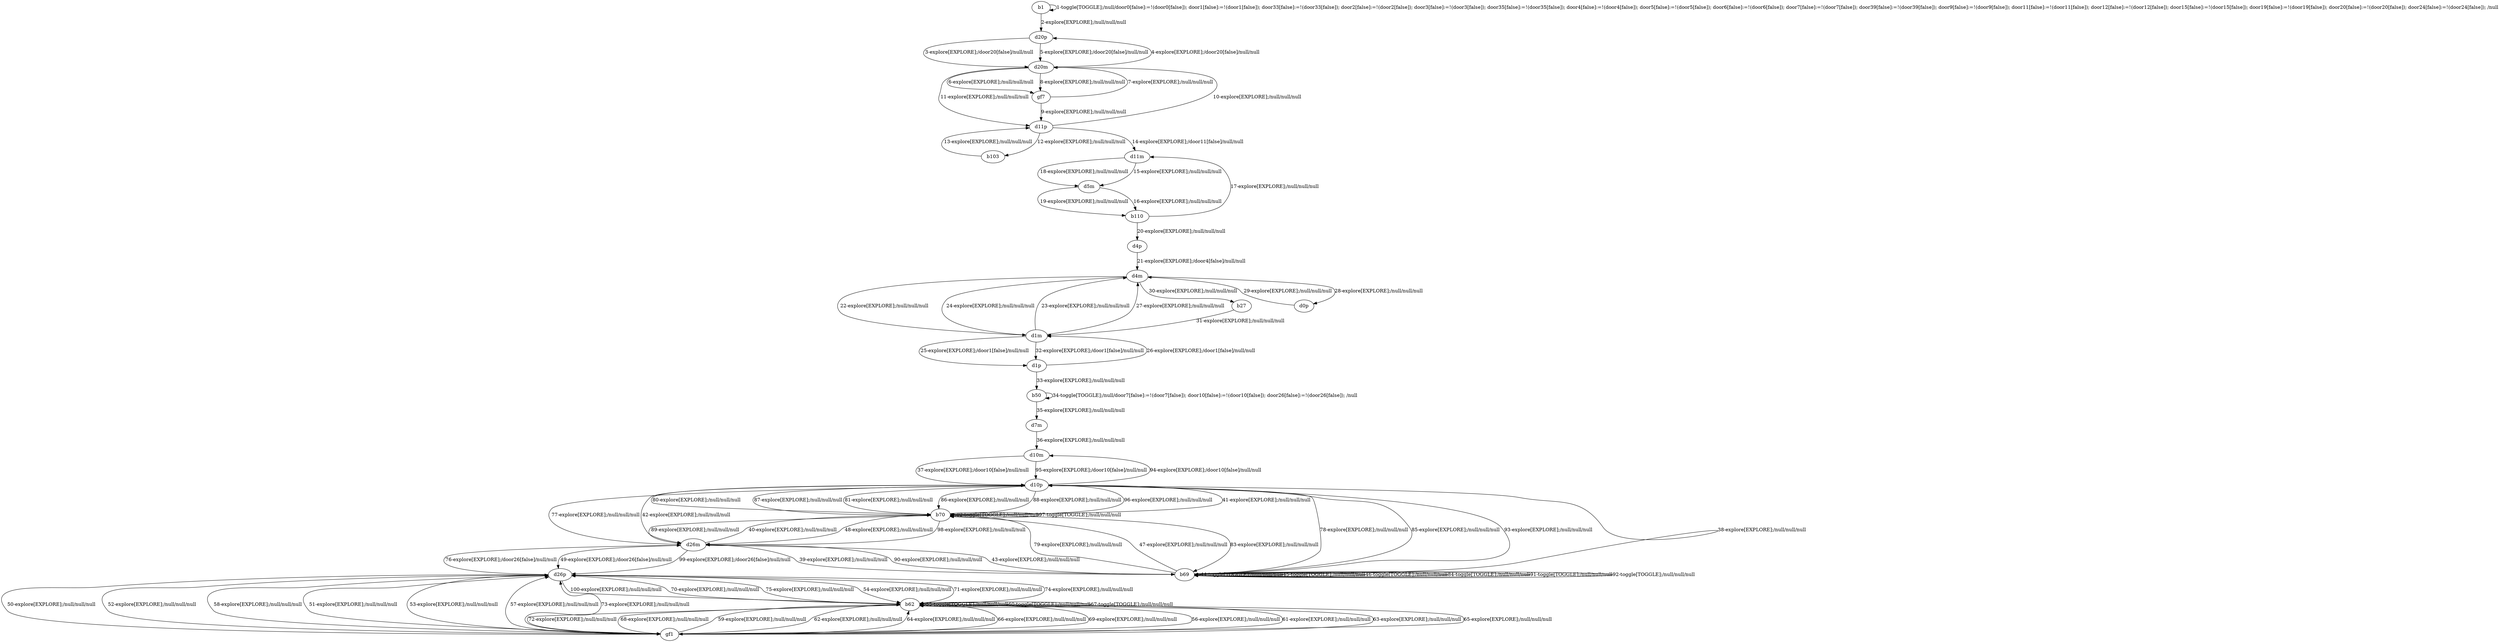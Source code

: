 # Total number of goals covered by this test: 25
# b69 --> d10p
# b70 --> d26m
# d10p --> d10m
# d26m --> b70
# b70 --> d10p
# d10p --> d26m
# b70 --> b69
# d26p --> b62
# gf1 --> d26p
# gf1 --> b62
# d26m --> d26p
# b62 --> gf1
# d10p --> b70
# b69 --> b69
# d26p --> gf1
# b70 --> b70
# d10p --> b69
# b69 --> d26m
# d26p --> d26m
# d10m --> d10p
# d26m --> b69
# b62 --> d26p
# b69 --> b70
# d26m --> d10p
# b62 --> b62

digraph g {
"b1" -> "b1" [label = "1-toggle[TOGGLE];/null/door0[false]:=!(door0[false]); door1[false]:=!(door1[false]); door33[false]:=!(door33[false]); door2[false]:=!(door2[false]); door3[false]:=!(door3[false]); door35[false]:=!(door35[false]); door4[false]:=!(door4[false]); door5[false]:=!(door5[false]); door6[false]:=!(door6[false]); door7[false]:=!(door7[false]); door39[false]:=!(door39[false]); door9[false]:=!(door9[false]); door11[false]:=!(door11[false]); door12[false]:=!(door12[false]); door15[false]:=!(door15[false]); door19[false]:=!(door19[false]); door20[false]:=!(door20[false]); door24[false]:=!(door24[false]); /null"];
"b1" -> "d20p" [label = "2-explore[EXPLORE];/null/null/null"];
"d20p" -> "d20m" [label = "3-explore[EXPLORE];/door20[false]/null/null"];
"d20m" -> "d20p" [label = "4-explore[EXPLORE];/door20[false]/null/null"];
"d20p" -> "d20m" [label = "5-explore[EXPLORE];/door20[false]/null/null"];
"d20m" -> "gf7" [label = "6-explore[EXPLORE];/null/null/null"];
"gf7" -> "d20m" [label = "7-explore[EXPLORE];/null/null/null"];
"d20m" -> "gf7" [label = "8-explore[EXPLORE];/null/null/null"];
"gf7" -> "d11p" [label = "9-explore[EXPLORE];/null/null/null"];
"d11p" -> "d20m" [label = "10-explore[EXPLORE];/null/null/null"];
"d20m" -> "d11p" [label = "11-explore[EXPLORE];/null/null/null"];
"d11p" -> "b103" [label = "12-explore[EXPLORE];/null/null/null"];
"b103" -> "d11p" [label = "13-explore[EXPLORE];/null/null/null"];
"d11p" -> "d11m" [label = "14-explore[EXPLORE];/door11[false]/null/null"];
"d11m" -> "d5m" [label = "15-explore[EXPLORE];/null/null/null"];
"d5m" -> "b110" [label = "16-explore[EXPLORE];/null/null/null"];
"b110" -> "d11m" [label = "17-explore[EXPLORE];/null/null/null"];
"d11m" -> "d5m" [label = "18-explore[EXPLORE];/null/null/null"];
"d5m" -> "b110" [label = "19-explore[EXPLORE];/null/null/null"];
"b110" -> "d4p" [label = "20-explore[EXPLORE];/null/null/null"];
"d4p" -> "d4m" [label = "21-explore[EXPLORE];/door4[false]/null/null"];
"d4m" -> "d1m" [label = "22-explore[EXPLORE];/null/null/null"];
"d1m" -> "d4m" [label = "23-explore[EXPLORE];/null/null/null"];
"d4m" -> "d1m" [label = "24-explore[EXPLORE];/null/null/null"];
"d1m" -> "d1p" [label = "25-explore[EXPLORE];/door1[false]/null/null"];
"d1p" -> "d1m" [label = "26-explore[EXPLORE];/door1[false]/null/null"];
"d1m" -> "d4m" [label = "27-explore[EXPLORE];/null/null/null"];
"d4m" -> "d0p" [label = "28-explore[EXPLORE];/null/null/null"];
"d0p" -> "d4m" [label = "29-explore[EXPLORE];/null/null/null"];
"d4m" -> "b27" [label = "30-explore[EXPLORE];/null/null/null"];
"b27" -> "d1m" [label = "31-explore[EXPLORE];/null/null/null"];
"d1m" -> "d1p" [label = "32-explore[EXPLORE];/door1[false]/null/null"];
"d1p" -> "b50" [label = "33-explore[EXPLORE];/null/null/null"];
"b50" -> "b50" [label = "34-toggle[TOGGLE];/null/door7[false]:=!(door7[false]); door10[false]:=!(door10[false]); door26[false]:=!(door26[false]); /null"];
"b50" -> "d7m" [label = "35-explore[EXPLORE];/null/null/null"];
"d7m" -> "d10m" [label = "36-explore[EXPLORE];/null/null/null"];
"d10m" -> "d10p" [label = "37-explore[EXPLORE];/door10[false]/null/null"];
"d10p" -> "b69" [label = "38-explore[EXPLORE];/null/null/null"];
"b69" -> "d26m" [label = "39-explore[EXPLORE];/null/null/null"];
"d26m" -> "b70" [label = "40-explore[EXPLORE];/null/null/null"];
"b70" -> "d10p" [label = "41-explore[EXPLORE];/null/null/null"];
"d10p" -> "d26m" [label = "42-explore[EXPLORE];/null/null/null"];
"d26m" -> "b69" [label = "43-explore[EXPLORE];/null/null/null"];
"b69" -> "b69" [label = "44-toggle[TOGGLE];/null/null/null"];
"b69" -> "b69" [label = "45-toggle[TOGGLE];/null/null/null"];
"b69" -> "b69" [label = "46-toggle[TOGGLE];/null/null/null"];
"b69" -> "b70" [label = "47-explore[EXPLORE];/null/null/null"];
"b70" -> "d26m" [label = "48-explore[EXPLORE];/null/null/null"];
"d26m" -> "d26p" [label = "49-explore[EXPLORE];/door26[false]/null/null"];
"d26p" -> "gf1" [label = "50-explore[EXPLORE];/null/null/null"];
"gf1" -> "d26p" [label = "51-explore[EXPLORE];/null/null/null"];
"d26p" -> "gf1" [label = "52-explore[EXPLORE];/null/null/null"];
"gf1" -> "d26p" [label = "53-explore[EXPLORE];/null/null/null"];
"d26p" -> "b62" [label = "54-explore[EXPLORE];/null/null/null"];
"b62" -> "b62" [label = "55-toggle[TOGGLE];/null/null/null"];
"b62" -> "gf1" [label = "56-explore[EXPLORE];/null/null/null"];
"gf1" -> "d26p" [label = "57-explore[EXPLORE];/null/null/null"];
"d26p" -> "gf1" [label = "58-explore[EXPLORE];/null/null/null"];
"gf1" -> "b62" [label = "59-explore[EXPLORE];/null/null/null"];
"b62" -> "b62" [label = "60-toggle[TOGGLE];/null/null/null"];
"b62" -> "gf1" [label = "61-explore[EXPLORE];/null/null/null"];
"gf1" -> "b62" [label = "62-explore[EXPLORE];/null/null/null"];
"b62" -> "gf1" [label = "63-explore[EXPLORE];/null/null/null"];
"gf1" -> "b62" [label = "64-explore[EXPLORE];/null/null/null"];
"b62" -> "gf1" [label = "65-explore[EXPLORE];/null/null/null"];
"gf1" -> "b62" [label = "66-explore[EXPLORE];/null/null/null"];
"b62" -> "b62" [label = "67-toggle[TOGGLE];/null/null/null"];
"b62" -> "gf1" [label = "68-explore[EXPLORE];/null/null/null"];
"gf1" -> "b62" [label = "69-explore[EXPLORE];/null/null/null"];
"b62" -> "d26p" [label = "70-explore[EXPLORE];/null/null/null"];
"d26p" -> "b62" [label = "71-explore[EXPLORE];/null/null/null"];
"b62" -> "gf1" [label = "72-explore[EXPLORE];/null/null/null"];
"gf1" -> "d26p" [label = "73-explore[EXPLORE];/null/null/null"];
"d26p" -> "b62" [label = "74-explore[EXPLORE];/null/null/null"];
"b62" -> "d26p" [label = "75-explore[EXPLORE];/null/null/null"];
"d26p" -> "d26m" [label = "76-explore[EXPLORE];/door26[false]/null/null"];
"d26m" -> "d10p" [label = "77-explore[EXPLORE];/null/null/null"];
"d10p" -> "b69" [label = "78-explore[EXPLORE];/null/null/null"];
"b69" -> "b70" [label = "79-explore[EXPLORE];/null/null/null"];
"b70" -> "d10p" [label = "80-explore[EXPLORE];/null/null/null"];
"d10p" -> "b70" [label = "81-explore[EXPLORE];/null/null/null"];
"b70" -> "b70" [label = "82-toggle[TOGGLE];/null/null/null"];
"b70" -> "b69" [label = "83-explore[EXPLORE];/null/null/null"];
"b69" -> "b69" [label = "84-toggle[TOGGLE];/null/null/null"];
"b69" -> "d10p" [label = "85-explore[EXPLORE];/null/null/null"];
"d10p" -> "b70" [label = "86-explore[EXPLORE];/null/null/null"];
"b70" -> "d10p" [label = "87-explore[EXPLORE];/null/null/null"];
"d10p" -> "b70" [label = "88-explore[EXPLORE];/null/null/null"];
"b70" -> "d26m" [label = "89-explore[EXPLORE];/null/null/null"];
"d26m" -> "b69" [label = "90-explore[EXPLORE];/null/null/null"];
"b69" -> "b69" [label = "91-toggle[TOGGLE];/null/null/null"];
"b69" -> "b69" [label = "92-toggle[TOGGLE];/null/null/null"];
"b69" -> "d10p" [label = "93-explore[EXPLORE];/null/null/null"];
"d10p" -> "d10m" [label = "94-explore[EXPLORE];/door10[false]/null/null"];
"d10m" -> "d10p" [label = "95-explore[EXPLORE];/door10[false]/null/null"];
"d10p" -> "b70" [label = "96-explore[EXPLORE];/null/null/null"];
"b70" -> "b70" [label = "97-toggle[TOGGLE];/null/null/null"];
"b70" -> "d26m" [label = "98-explore[EXPLORE];/null/null/null"];
"d26m" -> "d26p" [label = "99-explore[EXPLORE];/door26[false]/null/null"];
"d26p" -> "b62" [label = "100-explore[EXPLORE];/null/null/null"];
}